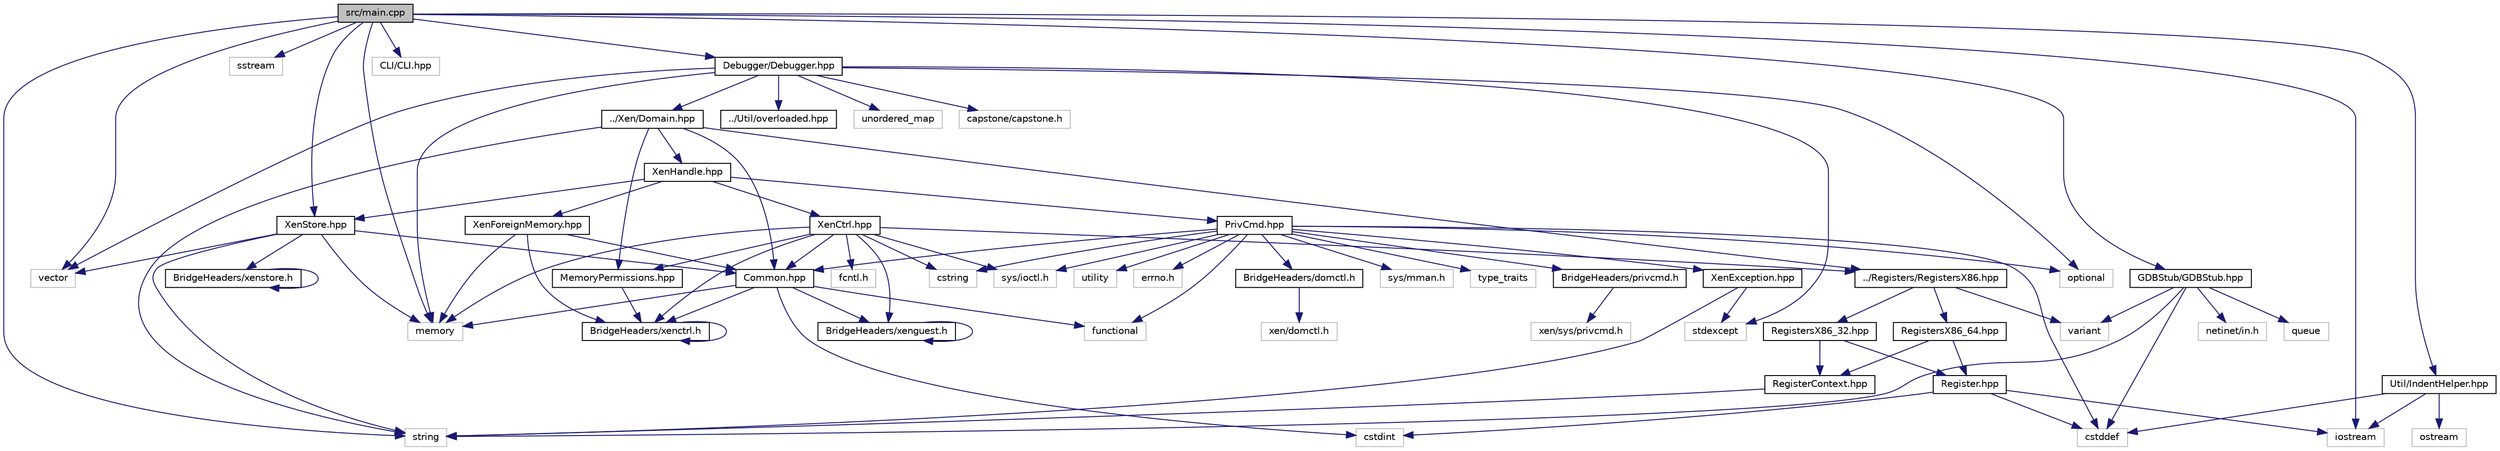digraph "src/main.cpp"
{
  edge [fontname="Helvetica",fontsize="10",labelfontname="Helvetica",labelfontsize="10"];
  node [fontname="Helvetica",fontsize="10",shape=record];
  Node0 [label="src/main.cpp",height=0.2,width=0.4,color="black", fillcolor="grey75", style="filled", fontcolor="black"];
  Node0 -> Node1 [color="midnightblue",fontsize="10",style="solid"];
  Node1 [label="iostream",height=0.2,width=0.4,color="grey75", fillcolor="white", style="filled"];
  Node0 -> Node2 [color="midnightblue",fontsize="10",style="solid"];
  Node2 [label="memory",height=0.2,width=0.4,color="grey75", fillcolor="white", style="filled"];
  Node0 -> Node3 [color="midnightblue",fontsize="10",style="solid"];
  Node3 [label="sstream",height=0.2,width=0.4,color="grey75", fillcolor="white", style="filled"];
  Node0 -> Node4 [color="midnightblue",fontsize="10",style="solid"];
  Node4 [label="string",height=0.2,width=0.4,color="grey75", fillcolor="white", style="filled"];
  Node0 -> Node5 [color="midnightblue",fontsize="10",style="solid"];
  Node5 [label="vector",height=0.2,width=0.4,color="grey75", fillcolor="white", style="filled"];
  Node0 -> Node6 [color="midnightblue",fontsize="10",style="solid"];
  Node6 [label="CLI/CLI.hpp",height=0.2,width=0.4,color="grey75", fillcolor="white", style="filled"];
  Node0 -> Node7 [color="midnightblue",fontsize="10",style="solid"];
  Node7 [label="Debugger/Debugger.hpp",height=0.2,width=0.4,color="black", fillcolor="white", style="filled",URL="$_debugger_8hpp.html"];
  Node7 -> Node8 [color="midnightblue",fontsize="10",style="solid"];
  Node8 [label="optional",height=0.2,width=0.4,color="grey75", fillcolor="white", style="filled"];
  Node7 -> Node2 [color="midnightblue",fontsize="10",style="solid"];
  Node7 -> Node9 [color="midnightblue",fontsize="10",style="solid"];
  Node9 [label="stdexcept",height=0.2,width=0.4,color="grey75", fillcolor="white", style="filled"];
  Node7 -> Node10 [color="midnightblue",fontsize="10",style="solid"];
  Node10 [label="unordered_map",height=0.2,width=0.4,color="grey75", fillcolor="white", style="filled"];
  Node7 -> Node5 [color="midnightblue",fontsize="10",style="solid"];
  Node7 -> Node11 [color="midnightblue",fontsize="10",style="solid"];
  Node11 [label="capstone/capstone.h",height=0.2,width=0.4,color="grey75", fillcolor="white", style="filled"];
  Node7 -> Node12 [color="midnightblue",fontsize="10",style="solid"];
  Node12 [label="../Xen/Domain.hpp",height=0.2,width=0.4,color="black", fillcolor="white", style="filled",URL="$_domain_8hpp.html"];
  Node12 -> Node4 [color="midnightblue",fontsize="10",style="solid"];
  Node12 -> Node13 [color="midnightblue",fontsize="10",style="solid"];
  Node13 [label="Common.hpp",height=0.2,width=0.4,color="black", fillcolor="white", style="filled",URL="$_common_8hpp.html"];
  Node13 -> Node14 [color="midnightblue",fontsize="10",style="solid"];
  Node14 [label="cstdint",height=0.2,width=0.4,color="grey75", fillcolor="white", style="filled"];
  Node13 -> Node15 [color="midnightblue",fontsize="10",style="solid"];
  Node15 [label="functional",height=0.2,width=0.4,color="grey75", fillcolor="white", style="filled"];
  Node13 -> Node2 [color="midnightblue",fontsize="10",style="solid"];
  Node13 -> Node16 [color="midnightblue",fontsize="10",style="solid"];
  Node16 [label="BridgeHeaders/xenctrl.h",height=0.2,width=0.4,color="black", fillcolor="white", style="filled",URL="$xenctrl_8h.html"];
  Node16 -> Node16 [color="midnightblue",fontsize="10",style="solid"];
  Node13 -> Node17 [color="midnightblue",fontsize="10",style="solid"];
  Node17 [label="BridgeHeaders/xenguest.h",height=0.2,width=0.4,color="black", fillcolor="white", style="filled",URL="$xenguest_8h.html"];
  Node17 -> Node17 [color="midnightblue",fontsize="10",style="solid"];
  Node12 -> Node18 [color="midnightblue",fontsize="10",style="solid"];
  Node18 [label="XenHandle.hpp",height=0.2,width=0.4,color="black", fillcolor="white", style="filled",URL="$_xen_handle_8hpp.html"];
  Node18 -> Node19 [color="midnightblue",fontsize="10",style="solid"];
  Node19 [label="PrivCmd.hpp",height=0.2,width=0.4,color="black", fillcolor="white", style="filled",URL="$_priv_cmd_8hpp.html"];
  Node19 -> Node20 [color="midnightblue",fontsize="10",style="solid"];
  Node20 [label="cstring",height=0.2,width=0.4,color="grey75", fillcolor="white", style="filled"];
  Node19 -> Node21 [color="midnightblue",fontsize="10",style="solid"];
  Node21 [label="cstddef",height=0.2,width=0.4,color="grey75", fillcolor="white", style="filled"];
  Node19 -> Node15 [color="midnightblue",fontsize="10",style="solid"];
  Node19 -> Node8 [color="midnightblue",fontsize="10",style="solid"];
  Node19 -> Node22 [color="midnightblue",fontsize="10",style="solid"];
  Node22 [label="sys/ioctl.h",height=0.2,width=0.4,color="grey75", fillcolor="white", style="filled"];
  Node19 -> Node23 [color="midnightblue",fontsize="10",style="solid"];
  Node23 [label="sys/mman.h",height=0.2,width=0.4,color="grey75", fillcolor="white", style="filled"];
  Node19 -> Node24 [color="midnightblue",fontsize="10",style="solid"];
  Node24 [label="type_traits",height=0.2,width=0.4,color="grey75", fillcolor="white", style="filled"];
  Node19 -> Node25 [color="midnightblue",fontsize="10",style="solid"];
  Node25 [label="utility",height=0.2,width=0.4,color="grey75", fillcolor="white", style="filled"];
  Node19 -> Node26 [color="midnightblue",fontsize="10",style="solid"];
  Node26 [label="errno.h",height=0.2,width=0.4,color="grey75", fillcolor="white", style="filled"];
  Node19 -> Node13 [color="midnightblue",fontsize="10",style="solid"];
  Node19 -> Node27 [color="midnightblue",fontsize="10",style="solid"];
  Node27 [label="XenException.hpp",height=0.2,width=0.4,color="black", fillcolor="white", style="filled",URL="$_xen_exception_8hpp.html"];
  Node27 -> Node9 [color="midnightblue",fontsize="10",style="solid"];
  Node27 -> Node4 [color="midnightblue",fontsize="10",style="solid"];
  Node19 -> Node28 [color="midnightblue",fontsize="10",style="solid"];
  Node28 [label="BridgeHeaders/domctl.h",height=0.2,width=0.4,color="black", fillcolor="white", style="filled",URL="$domctl_8h.html"];
  Node28 -> Node29 [color="midnightblue",fontsize="10",style="solid"];
  Node29 [label="xen/domctl.h",height=0.2,width=0.4,color="grey75", fillcolor="white", style="filled"];
  Node19 -> Node30 [color="midnightblue",fontsize="10",style="solid"];
  Node30 [label="BridgeHeaders/privcmd.h",height=0.2,width=0.4,color="black", fillcolor="white", style="filled",URL="$privcmd_8h.html"];
  Node30 -> Node31 [color="midnightblue",fontsize="10",style="solid"];
  Node31 [label="xen/sys/privcmd.h",height=0.2,width=0.4,color="grey75", fillcolor="white", style="filled"];
  Node18 -> Node32 [color="midnightblue",fontsize="10",style="solid"];
  Node32 [label="XenCtrl.hpp",height=0.2,width=0.4,color="black", fillcolor="white", style="filled",URL="$_xen_ctrl_8hpp.html"];
  Node32 -> Node20 [color="midnightblue",fontsize="10",style="solid"];
  Node32 -> Node33 [color="midnightblue",fontsize="10",style="solid"];
  Node33 [label="fcntl.h",height=0.2,width=0.4,color="grey75", fillcolor="white", style="filled"];
  Node32 -> Node2 [color="midnightblue",fontsize="10",style="solid"];
  Node32 -> Node22 [color="midnightblue",fontsize="10",style="solid"];
  Node32 -> Node16 [color="midnightblue",fontsize="10",style="solid"];
  Node32 -> Node17 [color="midnightblue",fontsize="10",style="solid"];
  Node32 -> Node13 [color="midnightblue",fontsize="10",style="solid"];
  Node32 -> Node34 [color="midnightblue",fontsize="10",style="solid"];
  Node34 [label="MemoryPermissions.hpp",height=0.2,width=0.4,color="black", fillcolor="white", style="filled",URL="$_memory_permissions_8hpp.html"];
  Node34 -> Node16 [color="midnightblue",fontsize="10",style="solid"];
  Node32 -> Node35 [color="midnightblue",fontsize="10",style="solid"];
  Node35 [label="../Registers/RegistersX86.hpp",height=0.2,width=0.4,color="black", fillcolor="white", style="filled",URL="$_registers_x86_8hpp.html"];
  Node35 -> Node36 [color="midnightblue",fontsize="10",style="solid"];
  Node36 [label="variant",height=0.2,width=0.4,color="grey75", fillcolor="white", style="filled"];
  Node35 -> Node37 [color="midnightblue",fontsize="10",style="solid"];
  Node37 [label="RegistersX86_32.hpp",height=0.2,width=0.4,color="black", fillcolor="white", style="filled",URL="$_registers_x86__32_8hpp.html"];
  Node37 -> Node38 [color="midnightblue",fontsize="10",style="solid"];
  Node38 [label="Register.hpp",height=0.2,width=0.4,color="black", fillcolor="white", style="filled",URL="$_register_8hpp.html"];
  Node38 -> Node21 [color="midnightblue",fontsize="10",style="solid"];
  Node38 -> Node14 [color="midnightblue",fontsize="10",style="solid"];
  Node38 -> Node1 [color="midnightblue",fontsize="10",style="solid"];
  Node37 -> Node39 [color="midnightblue",fontsize="10",style="solid"];
  Node39 [label="RegisterContext.hpp",height=0.2,width=0.4,color="black", fillcolor="white", style="filled",URL="$_register_context_8hpp.html"];
  Node39 -> Node4 [color="midnightblue",fontsize="10",style="solid"];
  Node35 -> Node40 [color="midnightblue",fontsize="10",style="solid"];
  Node40 [label="RegistersX86_64.hpp",height=0.2,width=0.4,color="black", fillcolor="white", style="filled",URL="$_registers_x86__64_8hpp.html"];
  Node40 -> Node38 [color="midnightblue",fontsize="10",style="solid"];
  Node40 -> Node39 [color="midnightblue",fontsize="10",style="solid"];
  Node18 -> Node41 [color="midnightblue",fontsize="10",style="solid"];
  Node41 [label="XenForeignMemory.hpp",height=0.2,width=0.4,color="black", fillcolor="white", style="filled",URL="$_xen_foreign_memory_8hpp.html"];
  Node41 -> Node2 [color="midnightblue",fontsize="10",style="solid"];
  Node41 -> Node16 [color="midnightblue",fontsize="10",style="solid"];
  Node41 -> Node13 [color="midnightblue",fontsize="10",style="solid"];
  Node18 -> Node42 [color="midnightblue",fontsize="10",style="solid"];
  Node42 [label="XenStore.hpp",height=0.2,width=0.4,color="black", fillcolor="white", style="filled",URL="$_xen_store_8hpp.html"];
  Node42 -> Node2 [color="midnightblue",fontsize="10",style="solid"];
  Node42 -> Node4 [color="midnightblue",fontsize="10",style="solid"];
  Node42 -> Node5 [color="midnightblue",fontsize="10",style="solid"];
  Node42 -> Node43 [color="midnightblue",fontsize="10",style="solid"];
  Node43 [label="BridgeHeaders/xenstore.h",height=0.2,width=0.4,color="black", fillcolor="white", style="filled",URL="$xenstore_8h.html"];
  Node43 -> Node43 [color="midnightblue",fontsize="10",style="solid"];
  Node42 -> Node13 [color="midnightblue",fontsize="10",style="solid"];
  Node12 -> Node35 [color="midnightblue",fontsize="10",style="solid"];
  Node12 -> Node34 [color="midnightblue",fontsize="10",style="solid"];
  Node7 -> Node44 [color="midnightblue",fontsize="10",style="solid"];
  Node44 [label="../Util/overloaded.hpp",height=0.2,width=0.4,color="black", fillcolor="white", style="filled",URL="$overloaded_8hpp.html"];
  Node0 -> Node45 [color="midnightblue",fontsize="10",style="solid"];
  Node45 [label="GDBStub/GDBStub.hpp",height=0.2,width=0.4,color="black", fillcolor="white", style="filled",URL="$_g_d_b_stub_8hpp.html"];
  Node45 -> Node21 [color="midnightblue",fontsize="10",style="solid"];
  Node45 -> Node4 [color="midnightblue",fontsize="10",style="solid"];
  Node45 -> Node46 [color="midnightblue",fontsize="10",style="solid"];
  Node46 [label="queue",height=0.2,width=0.4,color="grey75", fillcolor="white", style="filled"];
  Node45 -> Node36 [color="midnightblue",fontsize="10",style="solid"];
  Node45 -> Node47 [color="midnightblue",fontsize="10",style="solid"];
  Node47 [label="netinet/in.h",height=0.2,width=0.4,color="grey75", fillcolor="white", style="filled"];
  Node0 -> Node48 [color="midnightblue",fontsize="10",style="solid"];
  Node48 [label="Util/IndentHelper.hpp",height=0.2,width=0.4,color="black", fillcolor="white", style="filled",URL="$_indent_helper_8hpp.html"];
  Node48 -> Node21 [color="midnightblue",fontsize="10",style="solid"];
  Node48 -> Node49 [color="midnightblue",fontsize="10",style="solid"];
  Node49 [label="ostream",height=0.2,width=0.4,color="grey75", fillcolor="white", style="filled"];
  Node48 -> Node1 [color="midnightblue",fontsize="10",style="solid"];
  Node0 -> Node42 [color="midnightblue",fontsize="10",style="solid"];
}
